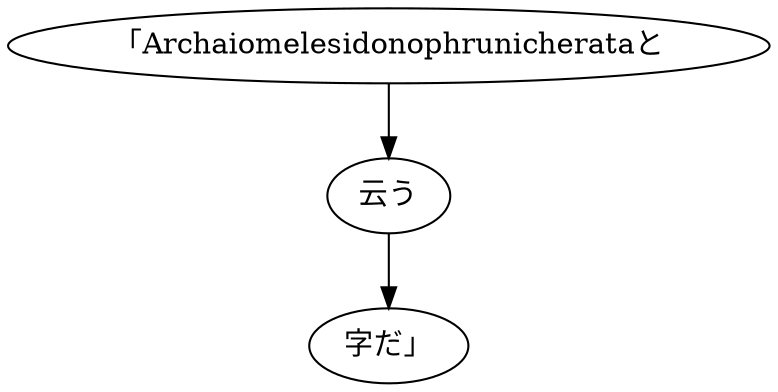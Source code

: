 digraph graph4629 {
	node0 [label="「Archaiomelesidonophrunicherataと"];
	node1 [label="云う"];
	node2 [label="字だ」"];
	node0 -> node1;
	node1 -> node2;
}
